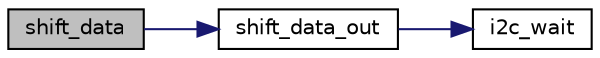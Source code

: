 digraph G
{
  edge [fontname="Helvetica",fontsize="10",labelfontname="Helvetica",labelfontsize="10"];
  node [fontname="Helvetica",fontsize="10",shape=record];
  rankdir="LR";
  Node1 [label="shift_data",height=0.2,width=0.4,color="black", fillcolor="grey75", style="filled" fontcolor="black"];
  Node1 -> Node2 [color="midnightblue",fontsize="10",style="solid",fontname="Helvetica"];
  Node2 [label="shift_data_out",height=0.2,width=0.4,color="black", fillcolor="white", style="filled",URL="$shift_8h.html#ae7047fe022d960b3fd2a4ad8e8f19998"];
  Node2 -> Node3 [color="midnightblue",fontsize="10",style="solid",fontname="Helvetica"];
  Node3 [label="i2c_wait",height=0.2,width=0.4,color="black", fillcolor="white", style="filled",URL="$i2c_8h.html#a8d0292580689dd8b7e0b441cf0e6c383"];
}
